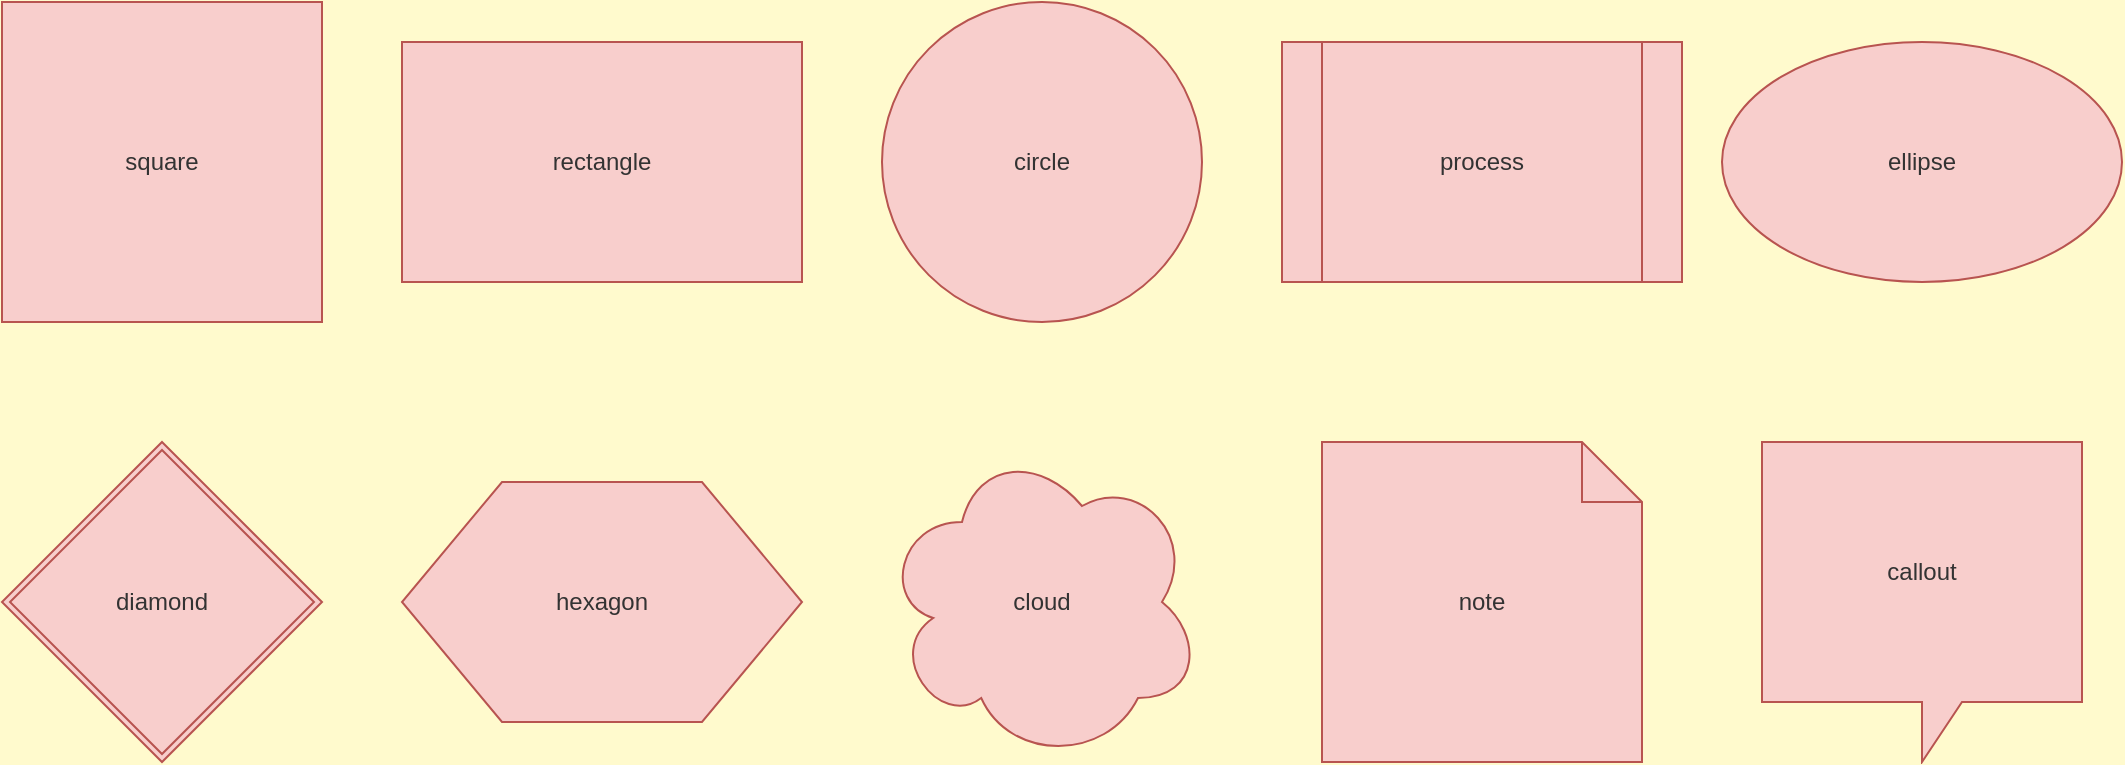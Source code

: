 <mxfile>
  <diagram id="rRj" name="Shapes">
    <mxGraphModel dx="0" dy="0" background="#FFFACD" grid="0" gridSize="10" guides="1" tooltips="1" connect="1" arrows="1" fold="1" page="1" pageScale="1" pageWidth="1169" pageHeight="827" math="0" shadow="0">
      <root>
        <mxCell id="rRj-A"/>
        <mxCell id="rRj-B" parent="rRj-A"/>
        <mxCell id="rRj-2" value="square" style="whiteSpace=wrap;html=1;fillColor=#f8cecc;strokeColor=#b85450;fontColor=#333333" vertex="1" parent="rRj-B">
          <mxGeometry x="30" y="30" width="160" height="160" as="geometry"/>
        </mxCell>
        <mxCell id="rRj-3" value="rectangle" style="whiteSpace=wrap;html=1;fillColor=#f8cecc;strokeColor=#b85450;fontColor=#333333" vertex="1" parent="rRj-B">
          <mxGeometry x="230" y="50" width="200" height="120" as="geometry"/>
        </mxCell>
        <mxCell id="rRj-4" value="circle" style="double=1;ellipse;whiteSpace=wrap;html=1;fillColor=#f8cecc;strokeColor=#b85450;fontColor=#333333" vertex="1" parent="rRj-B">
          <mxGeometry x="470" y="30" width="160" height="160" as="geometry"/>
        </mxCell>
        <mxCell id="rRj-5" value="process" style="double=1;shape=process;whiteSpace=wrap;html=1;fillColor=#f8cecc;strokeColor=#b85450;fontColor=#333333" vertex="1" parent="rRj-B">
          <mxGeometry x="670" y="50" width="200" height="120" as="geometry"/>
        </mxCell>
        <mxCell id="rRj-6" value="ellipse" style="double=1;ellipse;whiteSpace=wrap;html=1;fillColor=#f8cecc;strokeColor=#b85450;fontColor=#333333" vertex="1" parent="rRj-B">
          <mxGeometry x="890" y="50" width="200" height="120" as="geometry"/>
        </mxCell>
        <mxCell id="rRj-7" value="diamond" style="double=1;rhombus;whiteSpace=wrap;html=1;fillColor=#f8cecc;strokeColor=#b85450;fontColor=#333333" vertex="1" parent="rRj-B">
          <mxGeometry x="30" y="250" width="160" height="160" as="geometry"/>
        </mxCell>
        <mxCell id="rRj-8" value="hexagon" style="double=1;shape=hexagon;whiteSpace=wrap;html=1;fillColor=#f8cecc;strokeColor=#b85450;fontColor=#333333" vertex="1" parent="rRj-B">
          <mxGeometry x="230" y="270" width="200" height="120" as="geometry"/>
        </mxCell>
        <mxCell id="rRj-9" value="cloud" style="double=1;shape=cloud;whiteSpace=wrap;html=1;fillColor=#f8cecc;strokeColor=#b85450;fontColor=#333333" vertex="1" parent="rRj-B">
          <mxGeometry x="470" y="250" width="160" height="160" as="geometry"/>
        </mxCell>
        <mxCell id="rRj-10" value="note" style="double=1;shape=note;whiteSpace=wrap;html=1;fillColor=#f8cecc;strokeColor=#b85450;fontColor=#333333" vertex="1" parent="rRj-B">
          <mxGeometry x="690" y="250" width="160" height="160" as="geometry"/>
        </mxCell>
        <mxCell id="rRj-11" value="callout" style="double=1;shape=callout;whiteSpace=wrap;html=1;fillColor=#f8cecc;strokeColor=#b85450;fontColor=#333333" vertex="1" parent="rRj-B">
          <mxGeometry x="910" y="250" width="160" height="160" as="geometry"/>
        </mxCell>
      </root>
    </mxGraphModel>
  </diagram>
</mxfile>